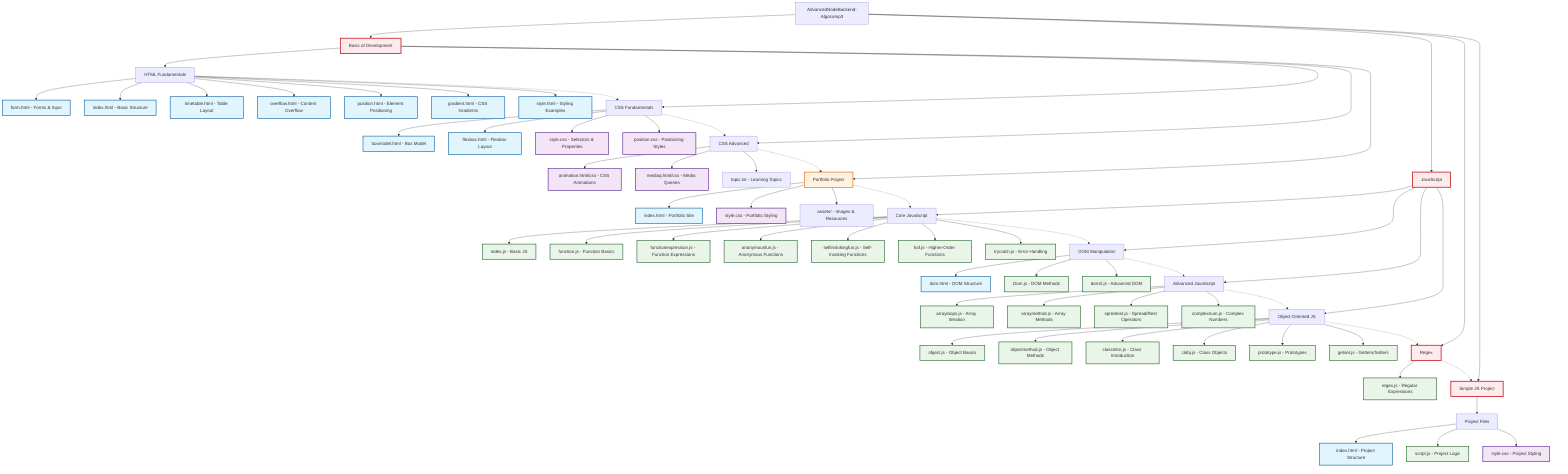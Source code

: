 graph TD
    A[AdvancedNodeBackend-Algocamp3] --> B[Basic of Development]
    A --> C[JavaScript]
    A --> D[Regex]
    A --> E[Simple JS Project]
    
    %% Basic of Development Branch
    B --> F[HTML Fundamentals]
    B --> G[CSS Fundamentals]
    B --> H[CSS Advanced]
    B --> I[Portfolio Project]
    
    %% HTML Files
    F --> F1[form.html - Forms & Input]
    F --> F2[index.html - Basic Structure]
    F --> F3[timetable.html - Table Layout]
    F --> F4[overflow.html - Content Overflow]
    F --> F5[position.html - Element Positioning]
    F --> F6[gradient.html - CSS Gradients]
    F --> F7[style.html - Styling Examples]
    
    %% CSS Fundamentals
    G --> G1[boxmodel.html - Box Model]
    G --> G2[flexbox.html - Flexbox Layout]
    G --> G3[style.css - Selectors & Properties]
    G --> G4[position.css - Positioning Styles]
    
    %% CSS Advanced
    H --> H1[animation.html/css - CSS Animations]
    H --> H2[mediaq.html/css - Media Queries]
    H --> H3[topic.txt - Learning Topics]
    
    %% Portfolio Project
    I --> I1[index.html - Portfolio Site]
    I --> I2[style.css - Portfolio Styling]
    I --> I3[assets/ - Images & Resources]
    
    %% JavaScript Branch
    C --> J[Core JavaScript]
    C --> K[DOM Manipulation]
    C --> L[Advanced JavaScript]
    C --> M[Object-Oriented JS]
    
    %% Core JavaScript
    J --> J1[index.js - Basic JS]
    J --> J2[function.js - Function Basics]
    J --> J3[functionexpression.js - Function Expressions]
    J --> J4[anonymousfun.js - Anonymous Functions]
    J --> J5[selfinvlokingfun.js - Self-Invoking Functions]
    J --> J6[hof.js - Higher-Order Functions]
    J --> J7[trycatch.js - Error Handling]
    
    %% DOM Manipulation
    K --> K1[dom.html - DOM Structure]
    K --> K2[Dom.js - DOM Methods]
    K --> K3[dom3.js - Advanced DOM]
    
    %% Advanced JavaScript
    L --> L1[arrayloops.js - Array Iteration]
    L --> L2[arraymethod.js - Array Methods]
    L --> L3[spredrest.js - Spread/Rest Operators]
    L --> L4[complexnum.js - Complex Numbers]
    
    %% Object-Oriented JavaScript
    M --> M1[object.js - Object Basics]
    M --> M2[objectmethod.js - Object Methods]
    M --> M3[classintro.js - Class Introduction]
    M --> M4[clobj.js - Class Objects]
    M --> M5[prototype.js - Prototypes]
    M --> M6[getset.js - Getters/Setters]
    
    %% Regex Branch
    D --> N[regex.js - Regular Expressions]
    
    %% Simple JS Project Branch
    E --> O[Project Files]
    O --> O1[index.html - Project Structure]
    O --> O2[script.js - Project Logic]
    O --> O3[style.css - Project Styling]
    
    %% Learning Path Flow
    F -.-> G
    G -.-> H
    H -.-> I
    I -.-> J
    J -.-> K
    K -.-> L
    L -.-> M
    M -.-> D
    D -.-> E
    
    %% Styling
    classDef htmlFiles fill:#e1f5fe,stroke:#01579b,stroke-width:2px
    classDef cssFiles fill:#f3e5f5,stroke:#4a148c,stroke-width:2px
    classDef jsFiles fill:#e8f5e8,stroke:#1b5e20,stroke-width:2px
    classDef projectFiles fill:#fff3e0,stroke:#e65100,stroke-width:2px
    classDef mainBranches fill:#ffebee,stroke:#c62828,stroke-width:3px
    
    class F1,F2,F3,F4,F5,F6,F7,G1,G2,H1,H2,I1,K1,O1 htmlFiles
    class G3,G4,H1,H2,I2,O3 cssFiles
    class J1,J2,J3,J4,J5,J6,J7,K2,K3,L1,L2,L3,L4,M1,M2,M3,M4,M5,M6,N,O2 jsFiles
    class I,E projectFiles
    class B,C,D,E mainBranches